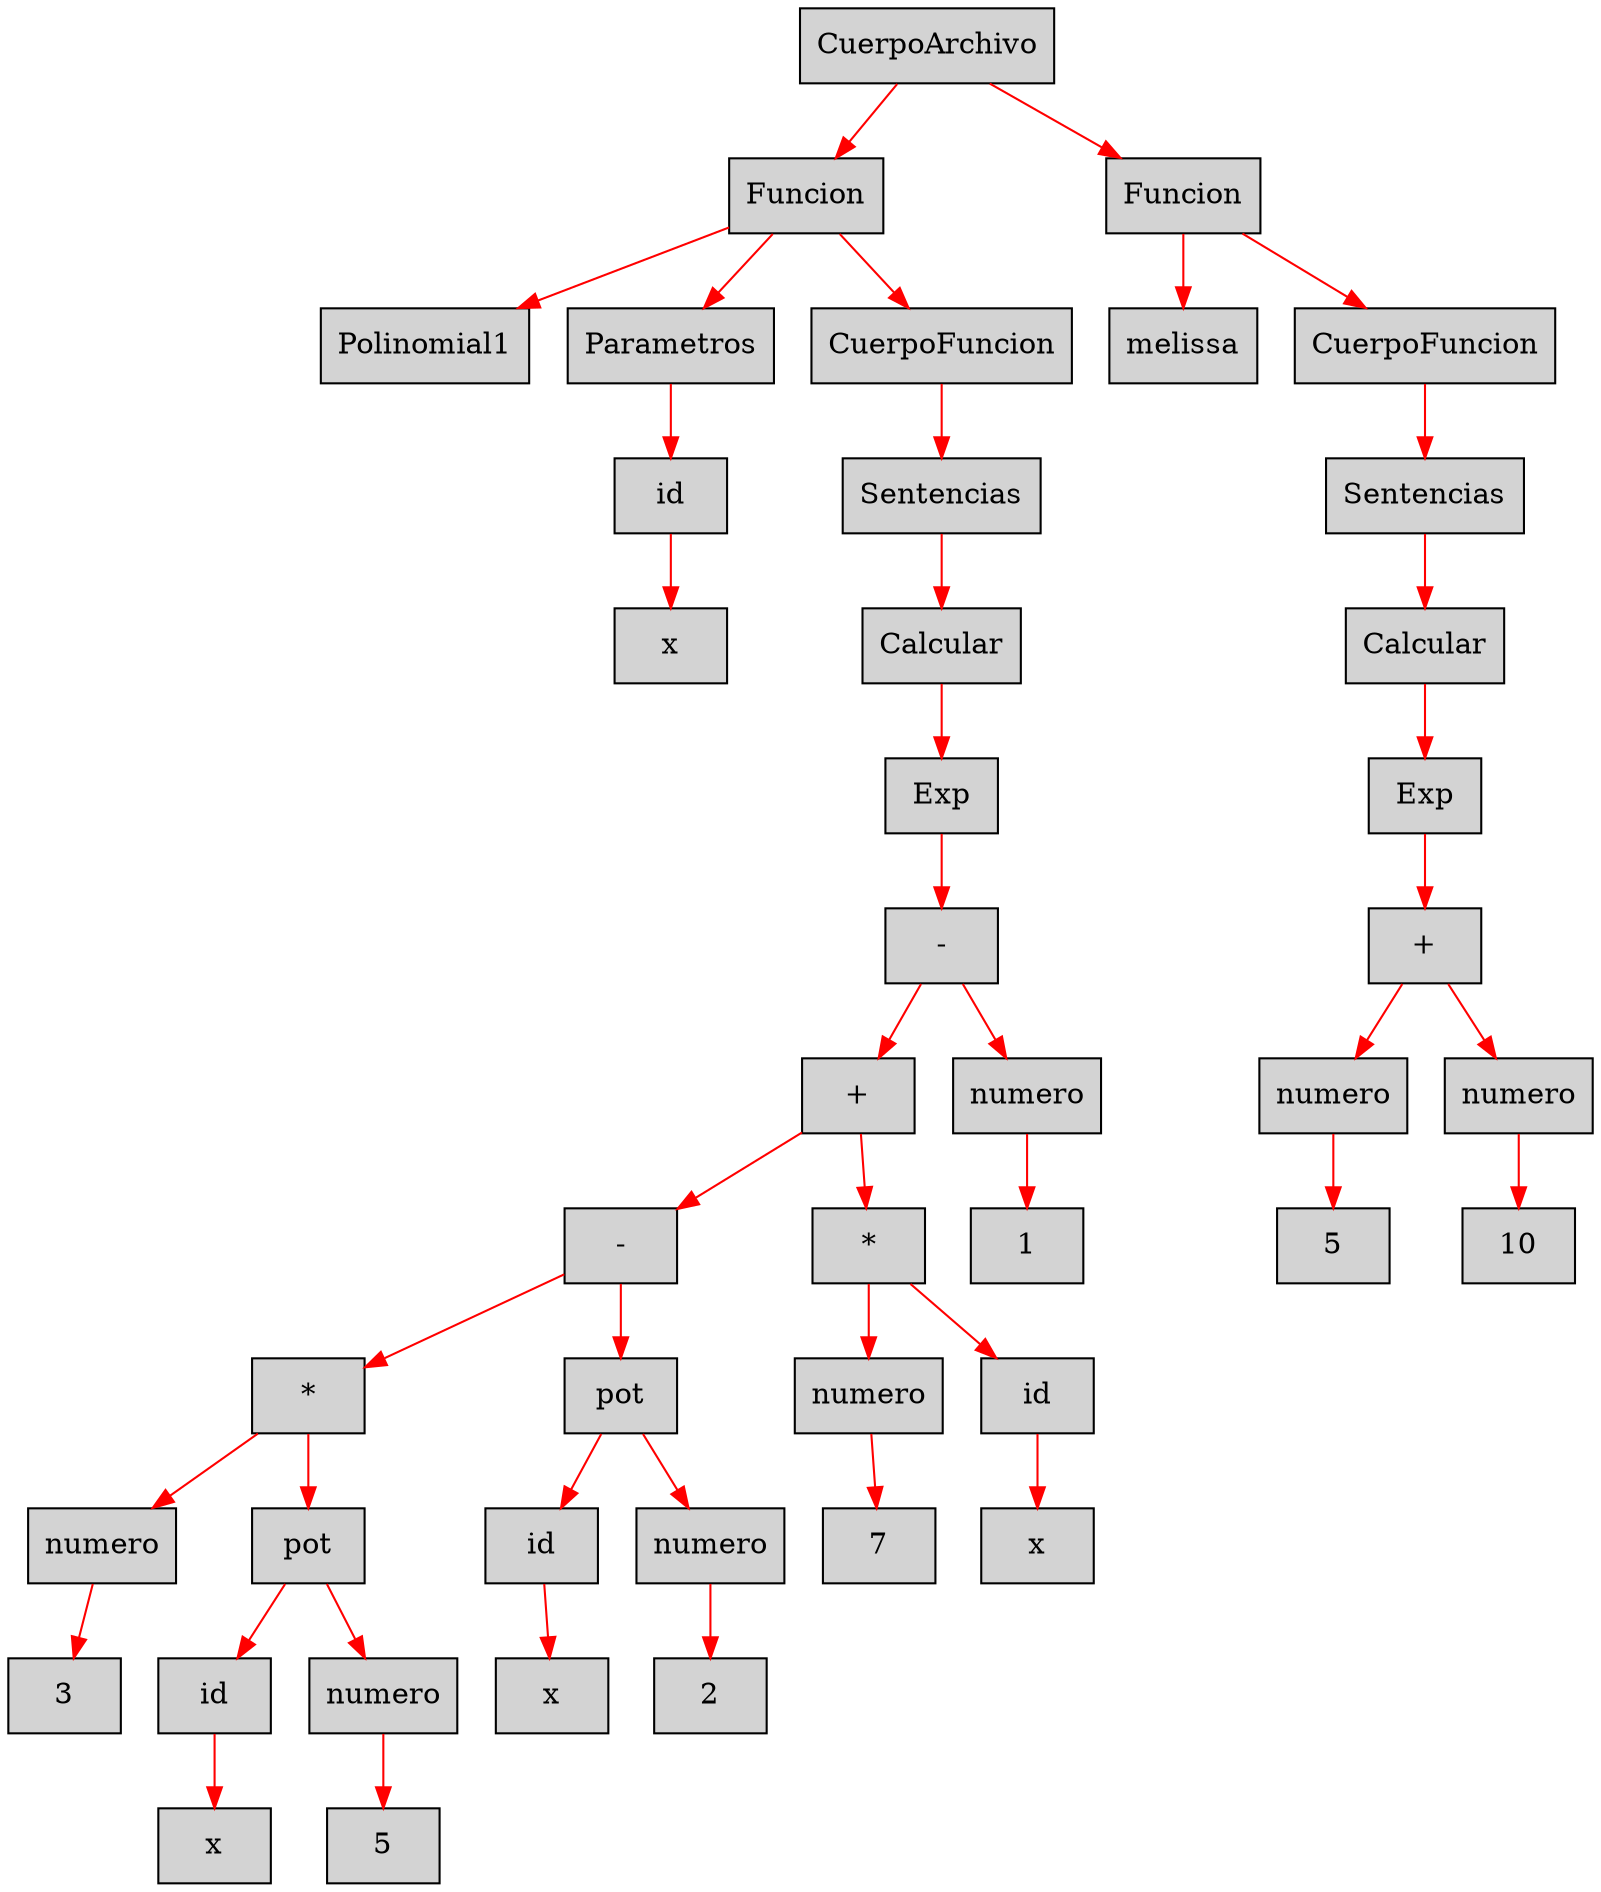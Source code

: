 digraph G {node[shape=box, style=filled]; edge[color=red]
node215614353[label="CuerpoArchivo"];
 node215614353->node1741202729;node1741202729[label="Funcion"];
 node1741202729->node964761185;node964761185[label="Polinomial1"];
 node1741202729->node830915981;node830915981[label="Parametros"];
 node830915981->node1830592167;node1830592167[label="id"];
 node1830592167->node1331662784;node1331662784[label="x"];
 node1741202729->node2120002132;node2120002132[label="CuerpoFuncion"];
 node2120002132->node2037490367;node2037490367[label="Sentencias"];
 node2037490367->node1888613008;node1888613008[label="Calcular"];
 node1888613008->node1124287181;node1124287181[label="Exp"];
 node1124287181->node1486245619;node1486245619[label="-"];
 node1486245619->node747006724;node747006724[label="+"];
 node747006724->node1409026422;node1409026422[label="-"];
 node1409026422->node179317998;node179317998[label="*"];
 node179317998->node1614482077;node1614482077[label="numero"];
 node1614482077->node2138735573;node2138735573[label="3"];
 node179317998->node1291748085;node1291748085[label="pot"];
 node1291748085->node1193410776;node1193410776[label="id"];
 node1193410776->node2138408259;node2138408259[label="x"];
 node1291748085->node1421526355;node1421526355[label="numero"];
 node1421526355->node1827347483;node1827347483[label="5"];
 node1409026422->node999880094;node999880094[label="pot"];
 node999880094->node1746153523;node1746153523[label="id"];
 node1746153523->node1787224127;node1787224127[label="x"];
 node999880094->node1589195440;node1589195440[label="numero"];
 node1589195440->node577837308;node577837308[label="2"];
 node747006724->node1806508329;node1806508329[label="*"];
 node1806508329->node922203003;node922203003[label="numero"];
 node922203003->node567032743;node567032743[label="7"];
 node1806508329->node198205850;node198205850[label="id"];
 node198205850->node158772640;node158772640[label="x"];
 node1486245619->node34712478;node34712478[label="numero"];
 node34712478->node1119926648;node1119926648[label="1"];
 node215614353->node1251265547;node1251265547[label="Funcion"];
 node1251265547->node1983083348;node1983083348[label="melissa"];
 node1251265547->node2045868887;node2045868887[label="CuerpoFuncion"];
 node2045868887->node1044186728;node1044186728[label="Sentencias"];
 node1044186728->node1378185520;node1378185520[label="Calcular"];
 node1378185520->node1071710707;node1071710707[label="Exp"];
 node1071710707->node1295576731;node1295576731[label="+"];
 node1295576731->node459325202;node459325202[label="numero"];
 node459325202->node1656091071;node1656091071[label="5"];
 node1295576731->node1433180803;node1433180803[label="numero"];
 node1433180803->node1596652163;node1596652163[label="10"];

}
